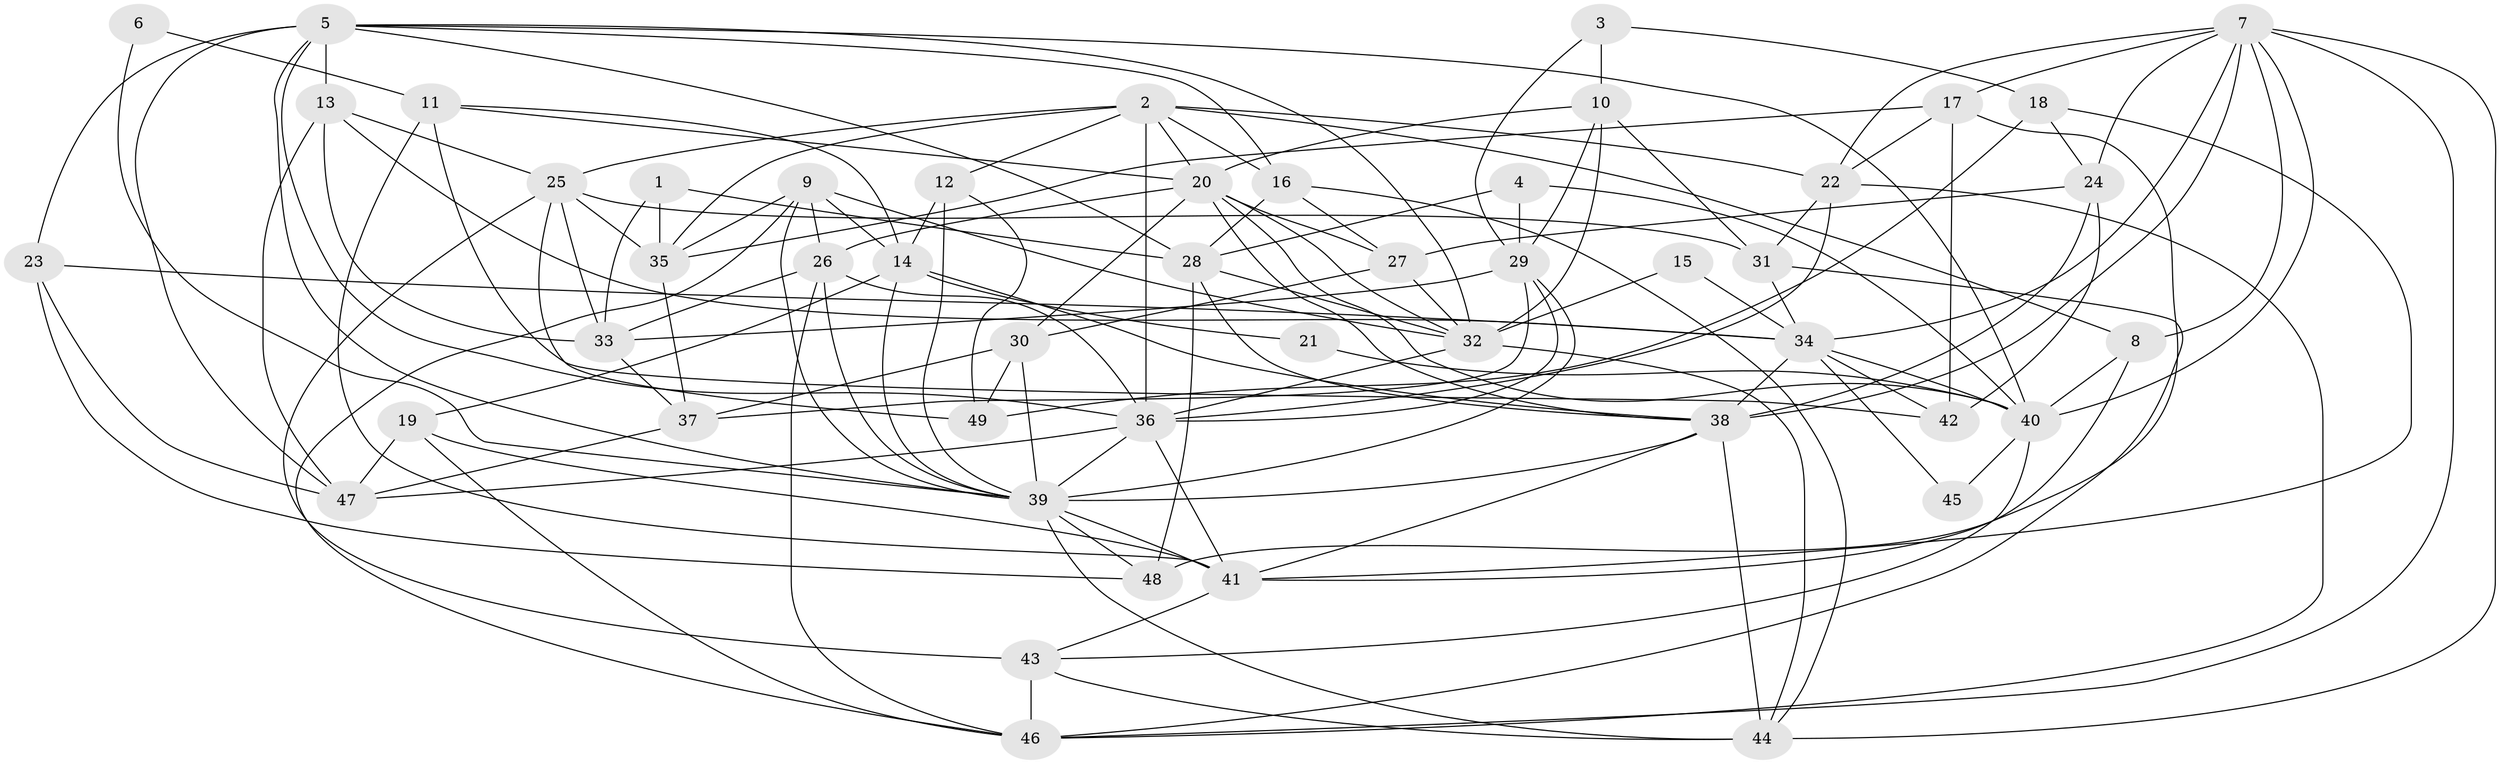 // original degree distribution, {4: 0.25510204081632654, 3: 0.25510204081632654, 5: 0.2755102040816326, 2: 0.12244897959183673, 6: 0.061224489795918366, 7: 0.02040816326530612, 8: 0.01020408163265306}
// Generated by graph-tools (version 1.1) at 2025/50/03/09/25 03:50:11]
// undirected, 49 vertices, 141 edges
graph export_dot {
graph [start="1"]
  node [color=gray90,style=filled];
  1;
  2;
  3;
  4;
  5;
  6;
  7;
  8;
  9;
  10;
  11;
  12;
  13;
  14;
  15;
  16;
  17;
  18;
  19;
  20;
  21;
  22;
  23;
  24;
  25;
  26;
  27;
  28;
  29;
  30;
  31;
  32;
  33;
  34;
  35;
  36;
  37;
  38;
  39;
  40;
  41;
  42;
  43;
  44;
  45;
  46;
  47;
  48;
  49;
  1 -- 28 [weight=1.0];
  1 -- 33 [weight=1.0];
  1 -- 35 [weight=1.0];
  2 -- 8 [weight=1.0];
  2 -- 12 [weight=1.0];
  2 -- 16 [weight=1.0];
  2 -- 20 [weight=1.0];
  2 -- 22 [weight=1.0];
  2 -- 25 [weight=1.0];
  2 -- 35 [weight=1.0];
  2 -- 36 [weight=1.0];
  3 -- 10 [weight=1.0];
  3 -- 18 [weight=1.0];
  3 -- 29 [weight=1.0];
  4 -- 28 [weight=1.0];
  4 -- 29 [weight=1.0];
  4 -- 40 [weight=1.0];
  5 -- 13 [weight=1.0];
  5 -- 16 [weight=1.0];
  5 -- 23 [weight=1.0];
  5 -- 28 [weight=1.0];
  5 -- 32 [weight=1.0];
  5 -- 36 [weight=1.0];
  5 -- 39 [weight=1.0];
  5 -- 40 [weight=1.0];
  5 -- 47 [weight=1.0];
  6 -- 11 [weight=1.0];
  6 -- 39 [weight=1.0];
  7 -- 8 [weight=1.0];
  7 -- 17 [weight=1.0];
  7 -- 22 [weight=1.0];
  7 -- 24 [weight=1.0];
  7 -- 34 [weight=1.0];
  7 -- 38 [weight=1.0];
  7 -- 40 [weight=1.0];
  7 -- 44 [weight=1.0];
  7 -- 46 [weight=1.0];
  8 -- 40 [weight=1.0];
  8 -- 41 [weight=1.0];
  9 -- 14 [weight=1.0];
  9 -- 26 [weight=1.0];
  9 -- 32 [weight=1.0];
  9 -- 35 [weight=1.0];
  9 -- 39 [weight=1.0];
  9 -- 46 [weight=1.0];
  10 -- 20 [weight=1.0];
  10 -- 29 [weight=1.0];
  10 -- 31 [weight=1.0];
  10 -- 32 [weight=1.0];
  11 -- 14 [weight=1.0];
  11 -- 20 [weight=1.0];
  11 -- 41 [weight=1.0];
  11 -- 42 [weight=1.0];
  12 -- 14 [weight=1.0];
  12 -- 39 [weight=1.0];
  12 -- 49 [weight=1.0];
  13 -- 25 [weight=1.0];
  13 -- 33 [weight=1.0];
  13 -- 34 [weight=1.0];
  13 -- 47 [weight=1.0];
  14 -- 19 [weight=1.0];
  14 -- 21 [weight=1.0];
  14 -- 38 [weight=1.0];
  14 -- 39 [weight=1.0];
  15 -- 32 [weight=1.0];
  15 -- 34 [weight=1.0];
  16 -- 27 [weight=1.0];
  16 -- 28 [weight=1.0];
  16 -- 44 [weight=1.0];
  17 -- 22 [weight=1.0];
  17 -- 35 [weight=1.0];
  17 -- 42 [weight=1.0];
  17 -- 48 [weight=1.0];
  18 -- 24 [weight=1.0];
  18 -- 41 [weight=1.0];
  18 -- 49 [weight=1.0];
  19 -- 41 [weight=1.0];
  19 -- 46 [weight=1.0];
  19 -- 47 [weight=1.0];
  20 -- 26 [weight=1.0];
  20 -- 27 [weight=1.0];
  20 -- 30 [weight=1.0];
  20 -- 32 [weight=1.0];
  20 -- 38 [weight=1.0];
  20 -- 40 [weight=1.0];
  21 -- 40 [weight=2.0];
  22 -- 31 [weight=1.0];
  22 -- 36 [weight=1.0];
  22 -- 46 [weight=1.0];
  23 -- 34 [weight=1.0];
  23 -- 47 [weight=1.0];
  23 -- 48 [weight=1.0];
  24 -- 27 [weight=1.0];
  24 -- 38 [weight=1.0];
  24 -- 42 [weight=1.0];
  25 -- 31 [weight=1.0];
  25 -- 33 [weight=1.0];
  25 -- 35 [weight=1.0];
  25 -- 43 [weight=1.0];
  25 -- 49 [weight=1.0];
  26 -- 33 [weight=1.0];
  26 -- 36 [weight=1.0];
  26 -- 39 [weight=1.0];
  26 -- 46 [weight=1.0];
  27 -- 30 [weight=1.0];
  27 -- 32 [weight=1.0];
  28 -- 32 [weight=1.0];
  28 -- 38 [weight=1.0];
  28 -- 48 [weight=1.0];
  29 -- 33 [weight=1.0];
  29 -- 36 [weight=1.0];
  29 -- 37 [weight=1.0];
  29 -- 39 [weight=1.0];
  30 -- 37 [weight=1.0];
  30 -- 39 [weight=1.0];
  30 -- 49 [weight=1.0];
  31 -- 34 [weight=1.0];
  31 -- 46 [weight=1.0];
  32 -- 36 [weight=1.0];
  32 -- 44 [weight=1.0];
  33 -- 37 [weight=1.0];
  34 -- 38 [weight=1.0];
  34 -- 40 [weight=1.0];
  34 -- 42 [weight=1.0];
  34 -- 45 [weight=1.0];
  35 -- 37 [weight=1.0];
  36 -- 39 [weight=1.0];
  36 -- 41 [weight=1.0];
  36 -- 47 [weight=1.0];
  37 -- 47 [weight=1.0];
  38 -- 39 [weight=1.0];
  38 -- 41 [weight=1.0];
  38 -- 44 [weight=1.0];
  39 -- 41 [weight=1.0];
  39 -- 44 [weight=1.0];
  39 -- 48 [weight=1.0];
  40 -- 43 [weight=1.0];
  40 -- 45 [weight=1.0];
  41 -- 43 [weight=1.0];
  43 -- 44 [weight=1.0];
  43 -- 46 [weight=1.0];
}
